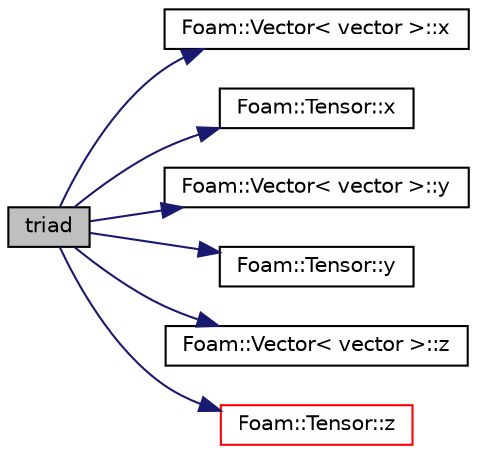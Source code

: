 digraph "triad"
{
  bgcolor="transparent";
  edge [fontname="Helvetica",fontsize="10",labelfontname="Helvetica",labelfontsize="10"];
  node [fontname="Helvetica",fontsize="10",shape=record];
  rankdir="LR";
  Node1 [label="triad",height=0.2,width=0.4,color="black", fillcolor="grey75", style="filled", fontcolor="black"];
  Node1 -> Node2 [color="midnightblue",fontsize="10",style="solid",fontname="Helvetica"];
  Node2 [label="Foam::Vector\< vector \>::x",height=0.2,width=0.4,color="black",URL="$a02805.html#aeb7dc4a97968c543f58f9c7082e55757"];
  Node1 -> Node3 [color="midnightblue",fontsize="10",style="solid",fontname="Helvetica"];
  Node3 [label="Foam::Tensor::x",height=0.2,width=0.4,color="black",URL="$a02575.html#a2253eb59be7596cf756b667e72c731aa"];
  Node1 -> Node4 [color="midnightblue",fontsize="10",style="solid",fontname="Helvetica"];
  Node4 [label="Foam::Vector\< vector \>::y",height=0.2,width=0.4,color="black",URL="$a02805.html#a77c00b469d89c23bd35d2eb236140f70"];
  Node1 -> Node5 [color="midnightblue",fontsize="10",style="solid",fontname="Helvetica"];
  Node5 [label="Foam::Tensor::y",height=0.2,width=0.4,color="black",URL="$a02575.html#af8511f68060b25e341f4be2b84506f6a"];
  Node1 -> Node6 [color="midnightblue",fontsize="10",style="solid",fontname="Helvetica"];
  Node6 [label="Foam::Vector\< vector \>::z",height=0.2,width=0.4,color="black",URL="$a02805.html#ac72a74f7dde9500927f63515c3f0a2f3"];
  Node1 -> Node7 [color="midnightblue",fontsize="10",style="solid",fontname="Helvetica"];
  Node7 [label="Foam::Tensor::z",height=0.2,width=0.4,color="red",URL="$a02575.html#a1083e0ffb57966cbd069ec510fdaed38"];
}
